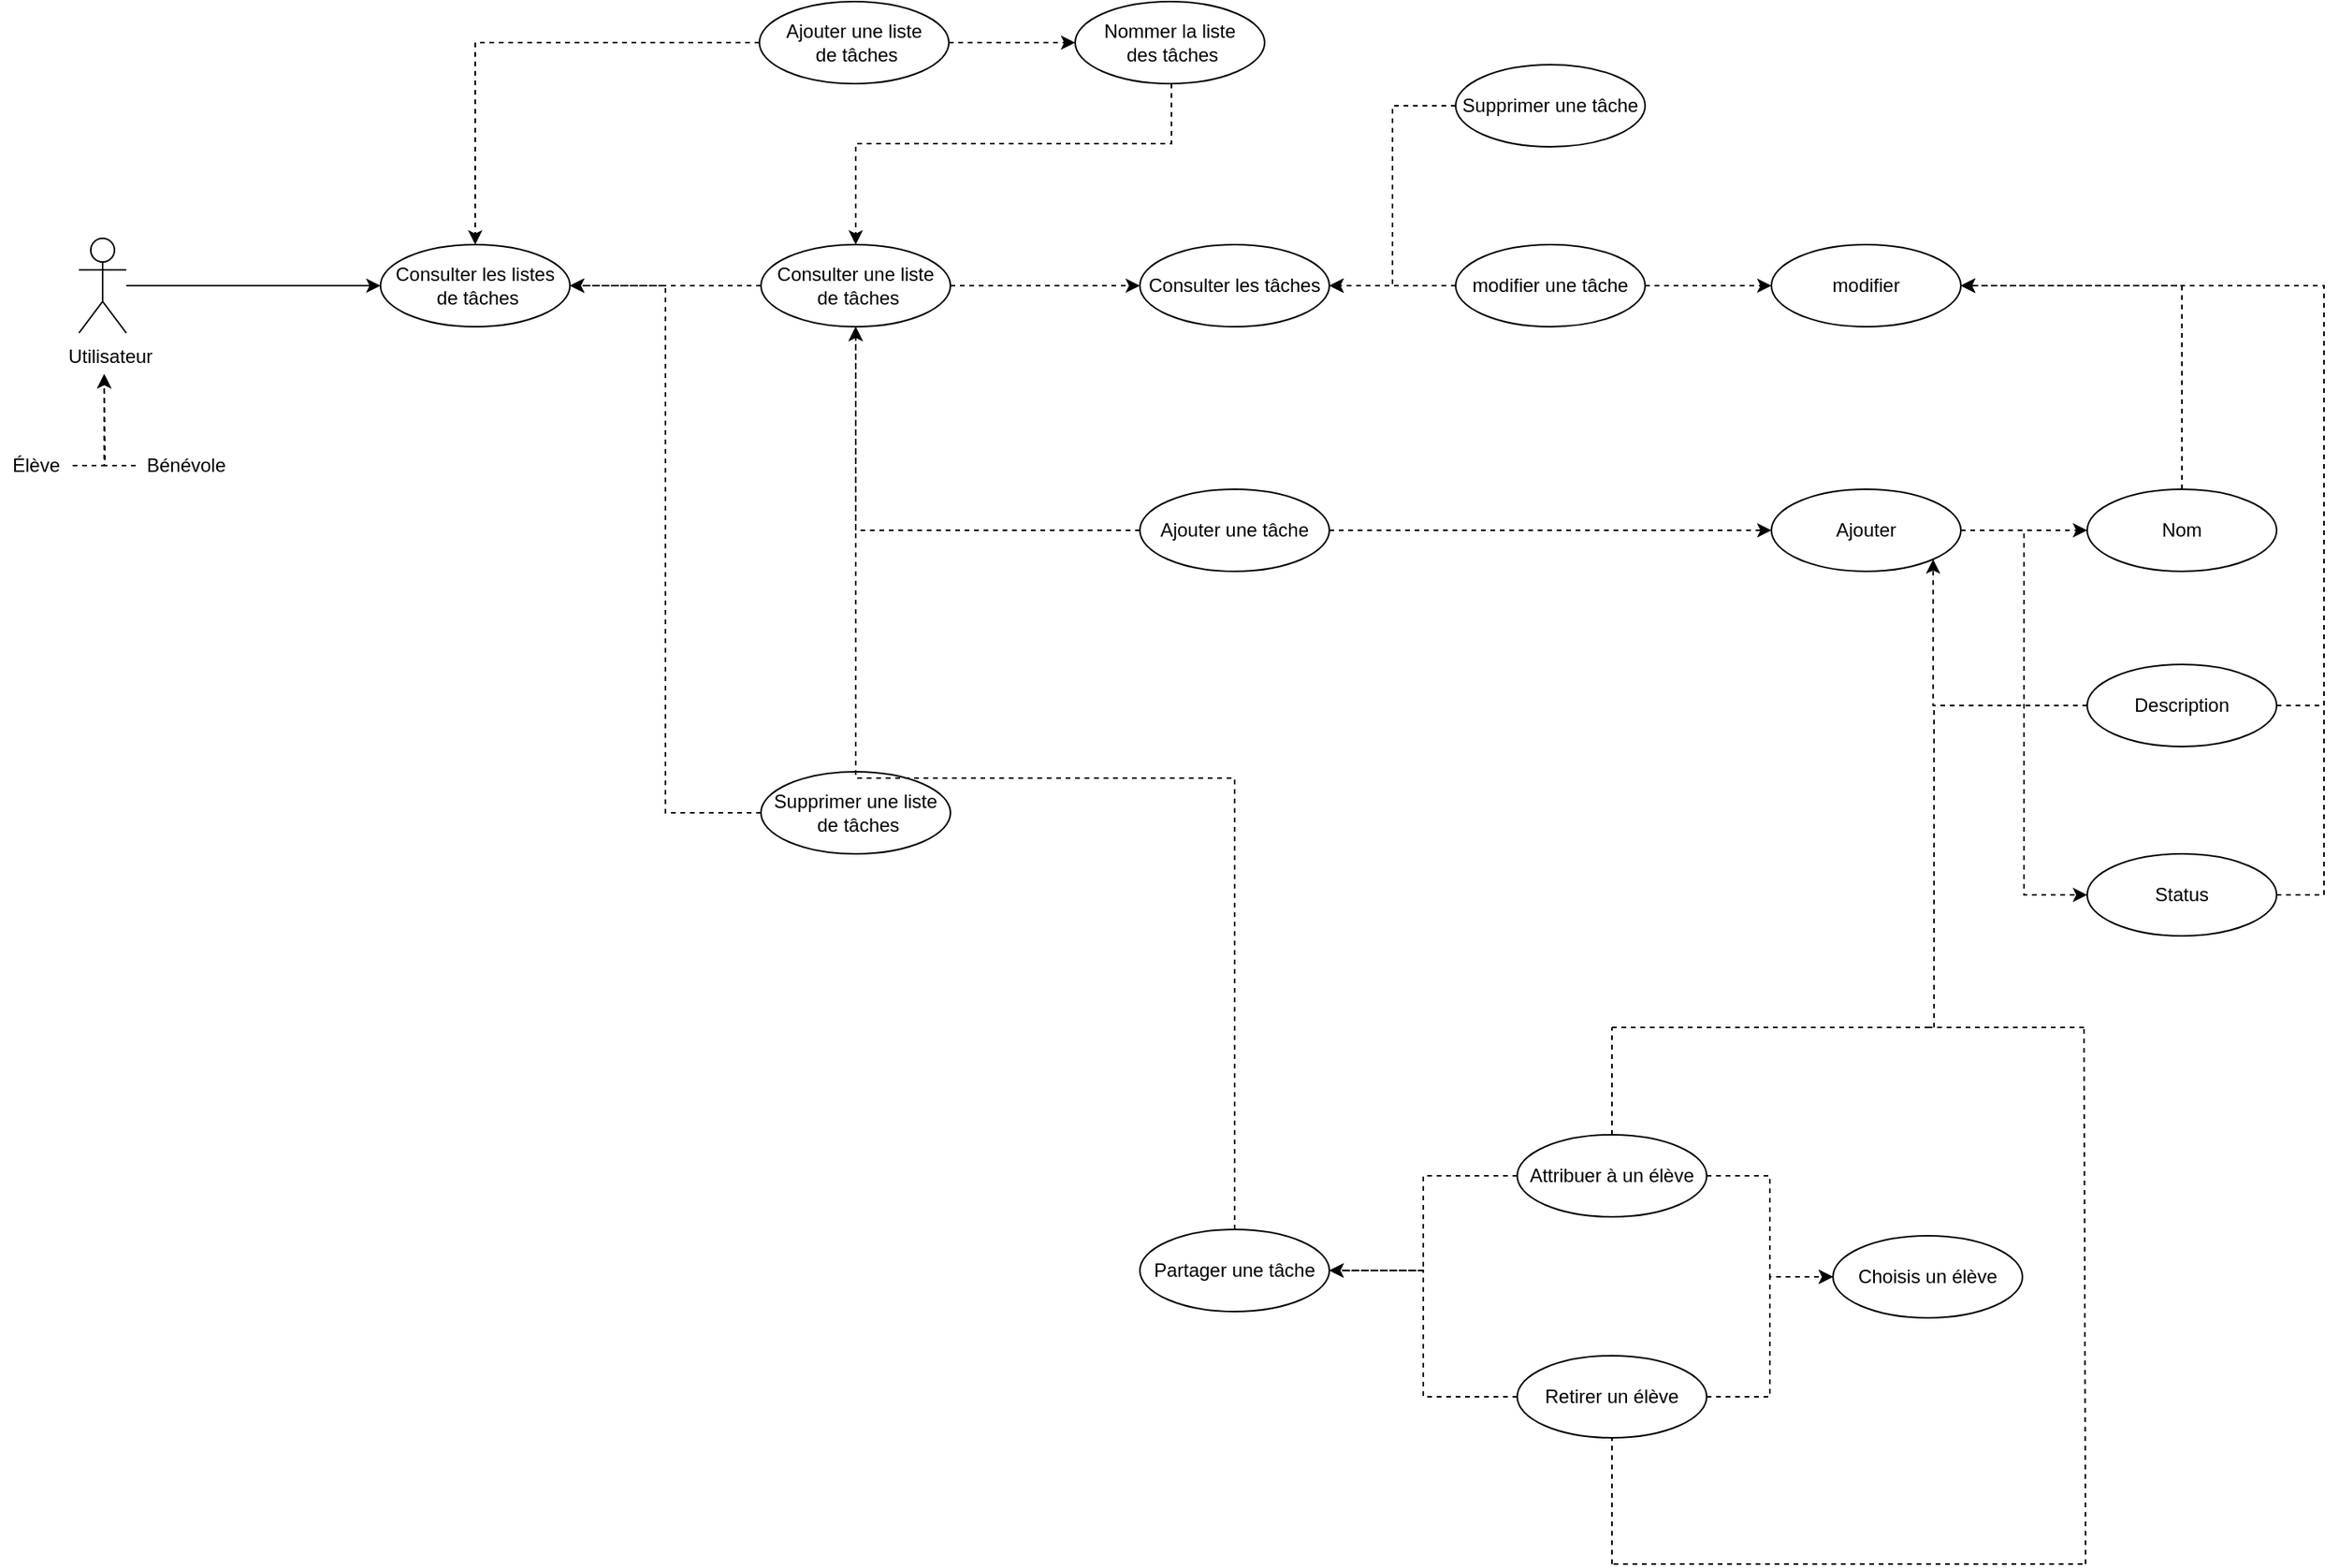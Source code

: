 <mxfile version="20.8.23" type="github">
  <diagram name="Page-1" id="fAINEygDaWVcv_N5_IjY">
    <mxGraphModel dx="2049" dy="1133" grid="1" gridSize="10" guides="1" tooltips="1" connect="1" arrows="1" fold="1" page="1" pageScale="1" pageWidth="827" pageHeight="1169" math="0" shadow="0">
      <root>
        <mxCell id="0" />
        <mxCell id="1" parent="0" />
        <mxCell id="KYYR0FkDAw76e0KfDm-P-9" style="edgeStyle=orthogonalEdgeStyle;rounded=0;orthogonalLoop=1;jettySize=auto;html=1;" edge="1" parent="1" source="KYYR0FkDAw76e0KfDm-P-1" target="KYYR0FkDAw76e0KfDm-P-8">
          <mxGeometry relative="1" as="geometry" />
        </mxCell>
        <mxCell id="KYYR0FkDAw76e0KfDm-P-1" value="Actor" style="shape=umlActor;verticalLabelPosition=bottom;verticalAlign=top;html=1;outlineConnect=0;overflow=visible;noLabel=1;" vertex="1" parent="1">
          <mxGeometry x="89" y="280" width="30" height="60" as="geometry" />
        </mxCell>
        <mxCell id="KYYR0FkDAw76e0KfDm-P-2" value="Utilisateur" style="text;html=1;strokeColor=none;fillColor=none;align=center;verticalAlign=middle;whiteSpace=wrap;rounded=0;" vertex="1" parent="1">
          <mxGeometry x="79" y="340" width="60" height="30" as="geometry" />
        </mxCell>
        <mxCell id="KYYR0FkDAw76e0KfDm-P-3" value="" style="edgeStyle=orthogonalEdgeStyle;rounded=0;orthogonalLoop=1;jettySize=auto;html=1;dashed=1;" edge="1" parent="1" source="KYYR0FkDAw76e0KfDm-P-4">
          <mxGeometry relative="1" as="geometry">
            <mxPoint x="85" y="425" as="sourcePoint" />
            <mxPoint x="105" y="366" as="targetPoint" />
          </mxGeometry>
        </mxCell>
        <mxCell id="KYYR0FkDAw76e0KfDm-P-4" value="Élève" style="text;html=1;strokeColor=none;fillColor=none;align=center;verticalAlign=middle;whiteSpace=wrap;rounded=0;" vertex="1" parent="1">
          <mxGeometry x="39" y="409" width="46" height="30" as="geometry" />
        </mxCell>
        <mxCell id="KYYR0FkDAw76e0KfDm-P-5" value="" style="edgeStyle=orthogonalEdgeStyle;rounded=0;orthogonalLoop=1;jettySize=auto;html=1;dashed=1;exitX=0;exitY=0.5;exitDx=0;exitDy=0;" edge="1" parent="1" source="KYYR0FkDAw76e0KfDm-P-6">
          <mxGeometry relative="1" as="geometry">
            <mxPoint x="125" y="431" as="sourcePoint" />
            <mxPoint x="105" y="366" as="targetPoint" />
          </mxGeometry>
        </mxCell>
        <mxCell id="KYYR0FkDAw76e0KfDm-P-6" value="Bénévole" style="text;html=1;strokeColor=none;fillColor=none;align=center;verticalAlign=middle;whiteSpace=wrap;rounded=0;" vertex="1" parent="1">
          <mxGeometry x="125" y="409" width="64" height="30" as="geometry" />
        </mxCell>
        <mxCell id="KYYR0FkDAw76e0KfDm-P-8" value="&lt;div&gt;Consulter les listes&lt;/div&gt;&lt;div&gt;&amp;nbsp;de tâches&lt;/div&gt;" style="ellipse;whiteSpace=wrap;html=1;" vertex="1" parent="1">
          <mxGeometry x="280" y="284" width="120" height="52" as="geometry" />
        </mxCell>
        <mxCell id="KYYR0FkDAw76e0KfDm-P-15" value="" style="edgeStyle=orthogonalEdgeStyle;rounded=0;orthogonalLoop=1;jettySize=auto;html=1;dashed=1;" edge="1" parent="1" source="KYYR0FkDAw76e0KfDm-P-10" target="KYYR0FkDAw76e0KfDm-P-14">
          <mxGeometry relative="1" as="geometry">
            <Array as="points">
              <mxPoint x="681" y="310" />
              <mxPoint x="681" y="310" />
            </Array>
          </mxGeometry>
        </mxCell>
        <mxCell id="KYYR0FkDAw76e0KfDm-P-27" style="edgeStyle=orthogonalEdgeStyle;rounded=0;orthogonalLoop=1;jettySize=auto;html=1;entryX=1;entryY=0.5;entryDx=0;entryDy=0;dashed=1;" edge="1" parent="1" source="KYYR0FkDAw76e0KfDm-P-10" target="KYYR0FkDAw76e0KfDm-P-8">
          <mxGeometry relative="1" as="geometry" />
        </mxCell>
        <mxCell id="KYYR0FkDAw76e0KfDm-P-10" value="&lt;div&gt;Consulter une liste&lt;br&gt;&lt;/div&gt;&lt;div&gt;&amp;nbsp;de tâches&lt;/div&gt;" style="ellipse;whiteSpace=wrap;html=1;" vertex="1" parent="1">
          <mxGeometry x="521" y="284" width="120" height="52" as="geometry" />
        </mxCell>
        <mxCell id="KYYR0FkDAw76e0KfDm-P-43" style="edgeStyle=orthogonalEdgeStyle;rounded=0;orthogonalLoop=1;jettySize=auto;html=1;entryX=0.5;entryY=0;entryDx=0;entryDy=0;dashed=1;" edge="1" parent="1" source="KYYR0FkDAw76e0KfDm-P-13" target="KYYR0FkDAw76e0KfDm-P-8">
          <mxGeometry relative="1" as="geometry" />
        </mxCell>
        <mxCell id="KYYR0FkDAw76e0KfDm-P-45" value="" style="edgeStyle=orthogonalEdgeStyle;rounded=0;orthogonalLoop=1;jettySize=auto;html=1;dashed=1;" edge="1" parent="1" source="KYYR0FkDAw76e0KfDm-P-13" target="KYYR0FkDAw76e0KfDm-P-44">
          <mxGeometry relative="1" as="geometry" />
        </mxCell>
        <mxCell id="KYYR0FkDAw76e0KfDm-P-13" value="&lt;div&gt;Ajouter une liste&lt;/div&gt;&lt;div&gt;&amp;nbsp;de tâches&lt;/div&gt;" style="ellipse;whiteSpace=wrap;html=1;" vertex="1" parent="1">
          <mxGeometry x="520" y="130" width="120" height="52" as="geometry" />
        </mxCell>
        <mxCell id="KYYR0FkDAw76e0KfDm-P-14" value="Consulter les tâches" style="ellipse;whiteSpace=wrap;html=1;" vertex="1" parent="1">
          <mxGeometry x="761" y="284" width="120" height="52" as="geometry" />
        </mxCell>
        <mxCell id="KYYR0FkDAw76e0KfDm-P-19" value="" style="edgeStyle=orthogonalEdgeStyle;rounded=0;orthogonalLoop=1;jettySize=auto;html=1;dashed=1;" edge="1" parent="1" source="KYYR0FkDAw76e0KfDm-P-16" target="KYYR0FkDAw76e0KfDm-P-18">
          <mxGeometry relative="1" as="geometry" />
        </mxCell>
        <mxCell id="KYYR0FkDAw76e0KfDm-P-26" style="edgeStyle=orthogonalEdgeStyle;rounded=0;orthogonalLoop=1;jettySize=auto;html=1;dashed=1;" edge="1" parent="1" source="KYYR0FkDAw76e0KfDm-P-16" target="KYYR0FkDAw76e0KfDm-P-10">
          <mxGeometry relative="1" as="geometry" />
        </mxCell>
        <mxCell id="KYYR0FkDAw76e0KfDm-P-16" value="Ajouter une tâche" style="ellipse;whiteSpace=wrap;html=1;" vertex="1" parent="1">
          <mxGeometry x="761" y="439" width="120" height="52" as="geometry" />
        </mxCell>
        <mxCell id="KYYR0FkDAw76e0KfDm-P-21" value="" style="edgeStyle=orthogonalEdgeStyle;rounded=0;orthogonalLoop=1;jettySize=auto;html=1;dashed=1;" edge="1" parent="1" source="KYYR0FkDAw76e0KfDm-P-18" target="KYYR0FkDAw76e0KfDm-P-20">
          <mxGeometry relative="1" as="geometry" />
        </mxCell>
        <mxCell id="KYYR0FkDAw76e0KfDm-P-35" style="edgeStyle=orthogonalEdgeStyle;rounded=0;orthogonalLoop=1;jettySize=auto;html=1;entryX=0;entryY=0.5;entryDx=0;entryDy=0;dashed=1;" edge="1" parent="1" source="KYYR0FkDAw76e0KfDm-P-18" target="KYYR0FkDAw76e0KfDm-P-23">
          <mxGeometry relative="1" as="geometry" />
        </mxCell>
        <mxCell id="KYYR0FkDAw76e0KfDm-P-18" value="Ajouter" style="ellipse;whiteSpace=wrap;html=1;" vertex="1" parent="1">
          <mxGeometry x="1161" y="439" width="120" height="52" as="geometry" />
        </mxCell>
        <mxCell id="KYYR0FkDAw76e0KfDm-P-39" style="edgeStyle=orthogonalEdgeStyle;rounded=0;orthogonalLoop=1;jettySize=auto;html=1;entryX=1;entryY=0.5;entryDx=0;entryDy=0;dashed=1;exitX=0.5;exitY=0;exitDx=0;exitDy=0;" edge="1" parent="1" source="KYYR0FkDAw76e0KfDm-P-20" target="KYYR0FkDAw76e0KfDm-P-32">
          <mxGeometry relative="1" as="geometry">
            <mxPoint x="1421" y="430" as="sourcePoint" />
          </mxGeometry>
        </mxCell>
        <mxCell id="KYYR0FkDAw76e0KfDm-P-20" value="Nom" style="ellipse;whiteSpace=wrap;html=1;" vertex="1" parent="1">
          <mxGeometry x="1361" y="439" width="120" height="52" as="geometry" />
        </mxCell>
        <mxCell id="KYYR0FkDAw76e0KfDm-P-36" style="edgeStyle=orthogonalEdgeStyle;rounded=0;orthogonalLoop=1;jettySize=auto;html=1;entryX=1;entryY=1;entryDx=0;entryDy=0;dashed=1;" edge="1" parent="1" source="KYYR0FkDAw76e0KfDm-P-22" target="KYYR0FkDAw76e0KfDm-P-18">
          <mxGeometry relative="1" as="geometry" />
        </mxCell>
        <mxCell id="KYYR0FkDAw76e0KfDm-P-40" style="edgeStyle=orthogonalEdgeStyle;rounded=0;orthogonalLoop=1;jettySize=auto;html=1;entryX=1;entryY=0.5;entryDx=0;entryDy=0;dashed=1;" edge="1" parent="1" source="KYYR0FkDAw76e0KfDm-P-22" target="KYYR0FkDAw76e0KfDm-P-32">
          <mxGeometry relative="1" as="geometry">
            <Array as="points">
              <mxPoint x="1511" y="576" />
              <mxPoint x="1511" y="310" />
            </Array>
          </mxGeometry>
        </mxCell>
        <mxCell id="KYYR0FkDAw76e0KfDm-P-22" value="Description" style="ellipse;whiteSpace=wrap;html=1;" vertex="1" parent="1">
          <mxGeometry x="1361" y="550" width="120" height="52" as="geometry" />
        </mxCell>
        <mxCell id="KYYR0FkDAw76e0KfDm-P-41" style="edgeStyle=orthogonalEdgeStyle;rounded=0;orthogonalLoop=1;jettySize=auto;html=1;entryX=1;entryY=0.5;entryDx=0;entryDy=0;dashed=1;" edge="1" parent="1" source="KYYR0FkDAw76e0KfDm-P-23" target="KYYR0FkDAw76e0KfDm-P-32">
          <mxGeometry relative="1" as="geometry">
            <Array as="points">
              <mxPoint x="1511" y="696" />
              <mxPoint x="1511" y="310" />
            </Array>
          </mxGeometry>
        </mxCell>
        <mxCell id="KYYR0FkDAw76e0KfDm-P-23" value="Status" style="ellipse;whiteSpace=wrap;html=1;" vertex="1" parent="1">
          <mxGeometry x="1361" y="670" width="120" height="52" as="geometry" />
        </mxCell>
        <mxCell id="KYYR0FkDAw76e0KfDm-P-25" style="edgeStyle=orthogonalEdgeStyle;rounded=0;orthogonalLoop=1;jettySize=auto;html=1;entryX=1;entryY=0.5;entryDx=0;entryDy=0;dashed=1;" edge="1" parent="1" source="KYYR0FkDAw76e0KfDm-P-24" target="KYYR0FkDAw76e0KfDm-P-14">
          <mxGeometry relative="1" as="geometry" />
        </mxCell>
        <mxCell id="KYYR0FkDAw76e0KfDm-P-24" value="Supprimer une tâche" style="ellipse;whiteSpace=wrap;html=1;" vertex="1" parent="1">
          <mxGeometry x="961" y="170" width="120" height="52" as="geometry" />
        </mxCell>
        <mxCell id="KYYR0FkDAw76e0KfDm-P-29" style="edgeStyle=orthogonalEdgeStyle;rounded=0;orthogonalLoop=1;jettySize=auto;html=1;entryX=1;entryY=0.5;entryDx=0;entryDy=0;dashed=1;" edge="1" parent="1" source="KYYR0FkDAw76e0KfDm-P-28" target="KYYR0FkDAw76e0KfDm-P-8">
          <mxGeometry relative="1" as="geometry" />
        </mxCell>
        <mxCell id="KYYR0FkDAw76e0KfDm-P-28" value="&lt;div&gt;Supprimer une liste&lt;br&gt;&lt;/div&gt;&lt;div&gt;&amp;nbsp;de tâches&lt;/div&gt;" style="ellipse;whiteSpace=wrap;html=1;" vertex="1" parent="1">
          <mxGeometry x="521" y="618" width="120" height="52" as="geometry" />
        </mxCell>
        <mxCell id="KYYR0FkDAw76e0KfDm-P-31" style="edgeStyle=orthogonalEdgeStyle;rounded=0;orthogonalLoop=1;jettySize=auto;html=1;entryX=1;entryY=0.5;entryDx=0;entryDy=0;dashed=1;" edge="1" parent="1" source="KYYR0FkDAw76e0KfDm-P-30" target="KYYR0FkDAw76e0KfDm-P-14">
          <mxGeometry relative="1" as="geometry" />
        </mxCell>
        <mxCell id="KYYR0FkDAw76e0KfDm-P-33" value="" style="edgeStyle=orthogonalEdgeStyle;rounded=0;orthogonalLoop=1;jettySize=auto;html=1;dashed=1;" edge="1" parent="1" source="KYYR0FkDAw76e0KfDm-P-30" target="KYYR0FkDAw76e0KfDm-P-32">
          <mxGeometry relative="1" as="geometry" />
        </mxCell>
        <mxCell id="KYYR0FkDAw76e0KfDm-P-30" value="modifier une tâche" style="ellipse;whiteSpace=wrap;html=1;" vertex="1" parent="1">
          <mxGeometry x="961" y="284" width="120" height="52" as="geometry" />
        </mxCell>
        <mxCell id="KYYR0FkDAw76e0KfDm-P-32" value="modifier" style="ellipse;whiteSpace=wrap;html=1;" vertex="1" parent="1">
          <mxGeometry x="1161" y="284" width="120" height="52" as="geometry" />
        </mxCell>
        <mxCell id="KYYR0FkDAw76e0KfDm-P-46" style="edgeStyle=orthogonalEdgeStyle;rounded=0;orthogonalLoop=1;jettySize=auto;html=1;entryX=0.5;entryY=0;entryDx=0;entryDy=0;dashed=1;" edge="1" parent="1" target="KYYR0FkDAw76e0KfDm-P-10">
          <mxGeometry relative="1" as="geometry">
            <mxPoint x="781" y="182" as="sourcePoint" />
            <Array as="points">
              <mxPoint x="781" y="220" />
              <mxPoint x="581" y="220" />
            </Array>
          </mxGeometry>
        </mxCell>
        <mxCell id="KYYR0FkDAw76e0KfDm-P-44" value="&lt;div&gt;Nommer la liste&lt;/div&gt;&lt;div&gt;&amp;nbsp;des tâches&lt;/div&gt;" style="ellipse;whiteSpace=wrap;html=1;" vertex="1" parent="1">
          <mxGeometry x="720" y="130" width="120" height="52" as="geometry" />
        </mxCell>
        <mxCell id="KYYR0FkDAw76e0KfDm-P-54" style="edgeStyle=orthogonalEdgeStyle;rounded=0;orthogonalLoop=1;jettySize=auto;html=1;dashed=1;entryX=0;entryY=0.5;entryDx=0;entryDy=0;" edge="1" parent="1" source="KYYR0FkDAw76e0KfDm-P-48" target="KYYR0FkDAw76e0KfDm-P-53">
          <mxGeometry relative="1" as="geometry" />
        </mxCell>
        <mxCell id="KYYR0FkDAw76e0KfDm-P-61" style="edgeStyle=orthogonalEdgeStyle;rounded=0;orthogonalLoop=1;jettySize=auto;html=1;entryX=1;entryY=0.5;entryDx=0;entryDy=0;dashed=1;" edge="1" parent="1" source="KYYR0FkDAw76e0KfDm-P-48" target="KYYR0FkDAw76e0KfDm-P-56">
          <mxGeometry relative="1" as="geometry" />
        </mxCell>
        <mxCell id="KYYR0FkDAw76e0KfDm-P-48" value="Attribuer à un élève" style="ellipse;whiteSpace=wrap;html=1;" vertex="1" parent="1">
          <mxGeometry x="1000" y="848" width="120" height="52" as="geometry" />
        </mxCell>
        <mxCell id="KYYR0FkDAw76e0KfDm-P-55" style="edgeStyle=orthogonalEdgeStyle;rounded=0;orthogonalLoop=1;jettySize=auto;html=1;entryX=0;entryY=0.5;entryDx=0;entryDy=0;dashed=1;" edge="1" parent="1" source="KYYR0FkDAw76e0KfDm-P-52" target="KYYR0FkDAw76e0KfDm-P-53">
          <mxGeometry relative="1" as="geometry" />
        </mxCell>
        <mxCell id="KYYR0FkDAw76e0KfDm-P-62" style="edgeStyle=orthogonalEdgeStyle;rounded=0;orthogonalLoop=1;jettySize=auto;html=1;entryX=1;entryY=0.5;entryDx=0;entryDy=0;dashed=1;" edge="1" parent="1" source="KYYR0FkDAw76e0KfDm-P-52" target="KYYR0FkDAw76e0KfDm-P-56">
          <mxGeometry relative="1" as="geometry" />
        </mxCell>
        <mxCell id="KYYR0FkDAw76e0KfDm-P-52" value="&lt;div&gt;Retirer un élève&lt;/div&gt;" style="ellipse;whiteSpace=wrap;html=1;" vertex="1" parent="1">
          <mxGeometry x="1000" y="988" width="120" height="52" as="geometry" />
        </mxCell>
        <mxCell id="KYYR0FkDAw76e0KfDm-P-53" value="Choisis un élève" style="ellipse;whiteSpace=wrap;html=1;" vertex="1" parent="1">
          <mxGeometry x="1200" y="912" width="120" height="52" as="geometry" />
        </mxCell>
        <mxCell id="KYYR0FkDAw76e0KfDm-P-60" style="edgeStyle=orthogonalEdgeStyle;rounded=0;orthogonalLoop=1;jettySize=auto;html=1;entryX=0.5;entryY=1;entryDx=0;entryDy=0;dashed=1;exitX=0.5;exitY=0;exitDx=0;exitDy=0;" edge="1" parent="1" source="KYYR0FkDAw76e0KfDm-P-56" target="KYYR0FkDAw76e0KfDm-P-10">
          <mxGeometry relative="1" as="geometry" />
        </mxCell>
        <mxCell id="KYYR0FkDAw76e0KfDm-P-56" value="Partager une tâche" style="ellipse;whiteSpace=wrap;html=1;" vertex="1" parent="1">
          <mxGeometry x="761" y="908" width="120" height="52" as="geometry" />
        </mxCell>
        <mxCell id="KYYR0FkDAw76e0KfDm-P-66" value="" style="endArrow=none;html=1;rounded=0;dashed=1;" edge="1" parent="1">
          <mxGeometry width="50" height="50" relative="1" as="geometry">
            <mxPoint x="1264" y="780" as="sourcePoint" />
            <mxPoint x="1264" y="576" as="targetPoint" />
          </mxGeometry>
        </mxCell>
        <mxCell id="KYYR0FkDAw76e0KfDm-P-67" value="" style="endArrow=none;html=1;rounded=0;dashed=1;" edge="1" parent="1">
          <mxGeometry width="50" height="50" relative="1" as="geometry">
            <mxPoint x="1060" y="780" as="sourcePoint" />
            <mxPoint x="1264" y="780" as="targetPoint" />
          </mxGeometry>
        </mxCell>
        <mxCell id="KYYR0FkDAw76e0KfDm-P-70" value="" style="endArrow=none;html=1;rounded=0;dashed=1;" edge="1" parent="1">
          <mxGeometry width="50" height="50" relative="1" as="geometry">
            <mxPoint x="1360" y="1120" as="sourcePoint" />
            <mxPoint x="1359" y="780" as="targetPoint" />
          </mxGeometry>
        </mxCell>
        <mxCell id="KYYR0FkDAw76e0KfDm-P-72" value="" style="endArrow=none;html=1;rounded=0;dashed=1;" edge="1" parent="1">
          <mxGeometry width="50" height="50" relative="1" as="geometry">
            <mxPoint x="1260" y="780" as="sourcePoint" />
            <mxPoint x="1360" y="780" as="targetPoint" />
          </mxGeometry>
        </mxCell>
        <mxCell id="KYYR0FkDAw76e0KfDm-P-73" value="" style="endArrow=none;html=1;rounded=0;dashed=1;" edge="1" parent="1">
          <mxGeometry width="50" height="50" relative="1" as="geometry">
            <mxPoint x="1061" y="1120" as="sourcePoint" />
            <mxPoint x="1361" y="1120" as="targetPoint" />
          </mxGeometry>
        </mxCell>
        <mxCell id="KYYR0FkDAw76e0KfDm-P-74" value="" style="endArrow=none;html=1;rounded=0;dashed=1;exitX=0.5;exitY=0;exitDx=0;exitDy=0;" edge="1" parent="1" source="KYYR0FkDAw76e0KfDm-P-48">
          <mxGeometry width="50" height="50" relative="1" as="geometry">
            <mxPoint x="920" y="900" as="sourcePoint" />
            <mxPoint x="1060" y="780" as="targetPoint" />
          </mxGeometry>
        </mxCell>
        <mxCell id="KYYR0FkDAw76e0KfDm-P-75" value="" style="endArrow=none;html=1;rounded=0;dashed=1;entryX=0.5;entryY=1;entryDx=0;entryDy=0;" edge="1" parent="1" target="KYYR0FkDAw76e0KfDm-P-52">
          <mxGeometry width="50" height="50" relative="1" as="geometry">
            <mxPoint x="1060" y="1120" as="sourcePoint" />
            <mxPoint x="970" y="1010" as="targetPoint" />
          </mxGeometry>
        </mxCell>
      </root>
    </mxGraphModel>
  </diagram>
</mxfile>
